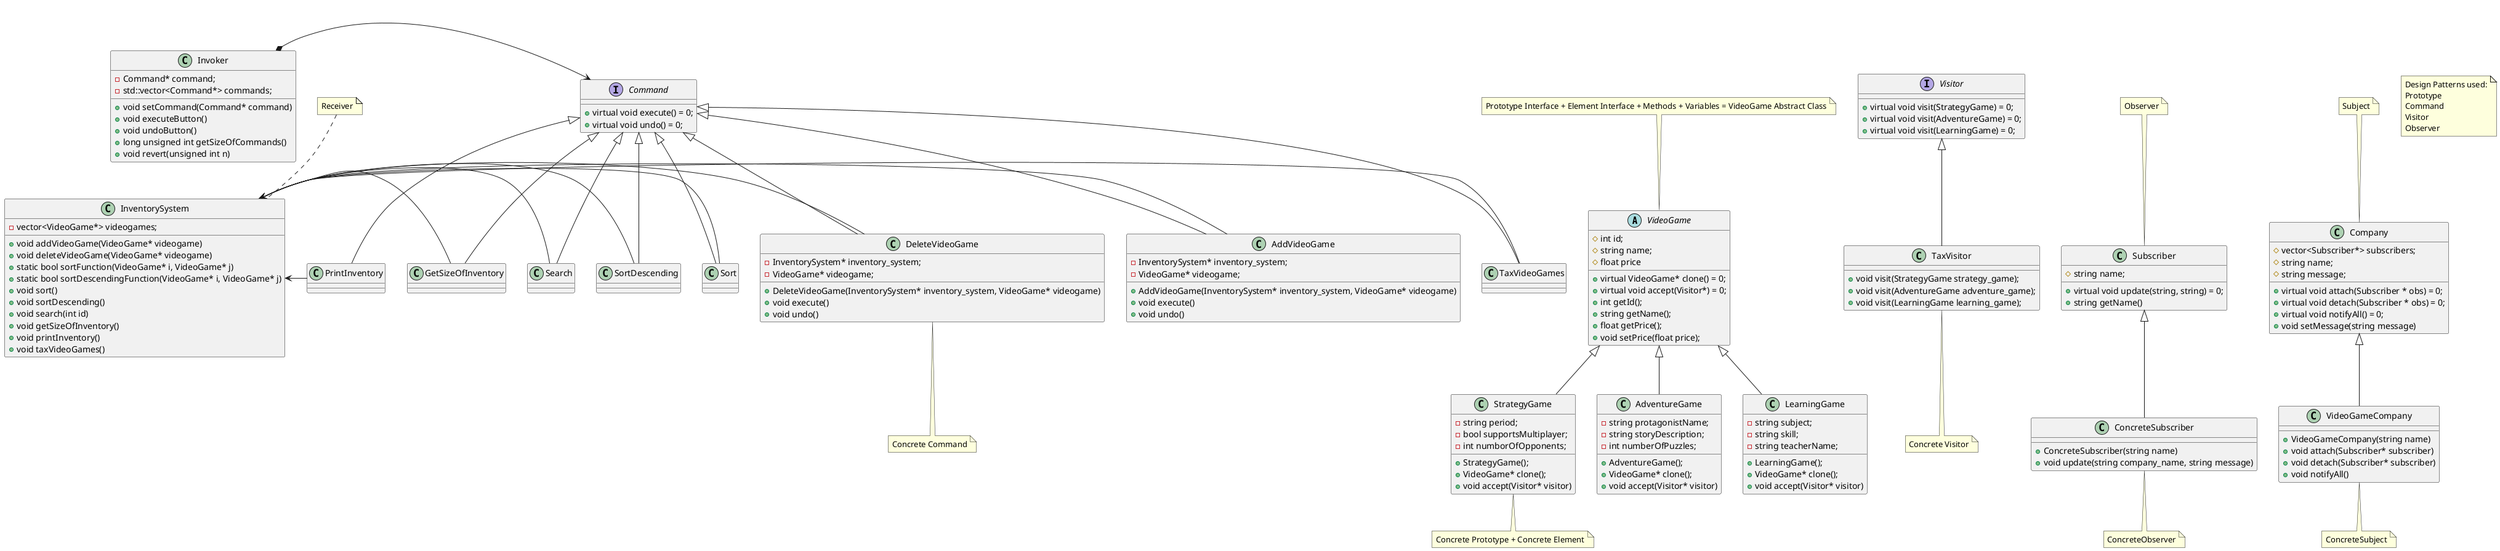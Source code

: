 @startuml

abstract VideoGame {
	+virtual VideoGame* clone() = 0;
	+virtual void accept(Visitor*) = 0;
	+int getId();
	+string getName();
	+float getPrice();
	+void setPrice(float price);
	#int id;
	#string name;
	#float price
}
class StrategyGame {
	+StrategyGame();
	+VideoGame* clone();
	+void accept(Visitor* visitor)
	-string period;
	-bool supportsMultiplayer;
	-int numborOfOpponents;
}
class AdventureGame {
	+AdventureGame();
	+VideoGame* clone();
	+void accept(Visitor* visitor)
	-string protagonistName;
	-string storyDescription;
	-int numberOfPuzzles;
}
class LearningGame {
	+LearningGame();
	+VideoGame* clone();
	+void accept(Visitor* visitor)
	-string subject;
	-string skill;
	-string teacherName;
}
interface Visitor {
	+virtual void visit(StrategyGame) = 0;
	+virtual void visit(AdventureGame) = 0;
	+virtual void visit(LearningGame) = 0;
}
class TaxVisitor {
	+void visit(StrategyGame strategy_game);
	+void visit(AdventureGame adventure_game);
	+void visit(LearningGame learning_game);
}
interface Command {
	+virtual void execute() = 0;
	+virtual void undo() = 0;
}
class InventorySystem {
	+void addVideoGame(VideoGame* videogame)
	+void deleteVideoGame(VideoGame* videogame)
	+static bool sortFunction(VideoGame* i, VideoGame* j)
	+static bool sortDescendingFunction(VideoGame* i, VideoGame* j)
	+void sort()
	+void sortDescending()
	+void search(int id)
	+void getSizeOfInventory()
	+void printInventory()
	+void taxVideoGames()
	-vector<VideoGame*> videogames;
}
class AddVideoGame {
	+AddVideoGame(InventorySystem* inventory_system, VideoGame* videogame)
	+void execute()
	+void undo()
	-InventorySystem* inventory_system;
	-VideoGame* videogame;
}
class DeleteVideoGame {
	+DeleteVideoGame(InventorySystem* inventory_system, VideoGame* videogame)
	+void execute()
	+void undo()
	-InventorySystem* inventory_system;
	-VideoGame* videogame;
}
class Sort {

}
class SortDescending {
	
}
class Search {
	
}
class GetSizeOfInventory {
	
}
class PrintInventory {
	
}
class TaxVideoGames {
	
}
class Invoker {
	+void setCommand(Command* command)
	+void executeButton()
	+void undoButton()
	+long unsigned int getSizeOfCommands()
	+void revert(unsigned int n)
	-Command* command;
	-std::vector<Command*> commands;
}
class Subscriber {
	+virtual void update(string, string) = 0;
	+string getName()
	#string name;
}
class ConcreteSubscriber {
	+ConcreteSubscriber(string name)
	+void update(string company_name, string message)
}
class Company {
	+virtual void attach(Subscriber * obs) = 0;
	+virtual void detach(Subscriber * obs) = 0;
	+virtual void notifyAll() = 0;
	+void setMessage(string message)
	#vector<Subscriber*> subscribers;
	#string name;
	#string message;
}
class VideoGameCompany {
	+VideoGameCompany(string name)
	+void attach(Subscriber* subscriber)
	+void detach(Subscriber* subscriber)
	+void notifyAll()
}

note as Patterns
Design Patterns used:
Prototype
Command
Visitor
Observer
end note

note top of VideoGame : Prototype Interface + Element Interface + Methods + Variables = VideoGame Abstract Class
note bottom of StrategyGame : Concrete Prototype + Concrete Element
note bottom of TaxVisitor : Concrete Visitor
note top of InventorySystem : Receiver
note bottom of DeleteVideoGame : Concrete Command
note top of Subscriber : Observer
note bottom of ConcreteSubscriber : ConcreteObserver
note top of Company : Subject
note bottom of VideoGameCompany : ConcreteSubject

VideoGame <|-- StrategyGame
VideoGame <|-- AdventureGame
VideoGame <|-- LearningGame

Invoker *-> Command
Command <|-- AddVideoGame
Command <|-- DeleteVideoGame
Command <|-- Sort
Command <|-- SortDescending
Command <|-- Search
Command <|-- GetSizeOfInventory
Command <|-- PrintInventory
Command <|-- TaxVideoGames

InventorySystem <- AddVideoGame
InventorySystem <- DeleteVideoGame
InventorySystem <- Sort
InventorySystem <- SortDescending
InventorySystem <- Search
InventorySystem <- GetSizeOfInventory
InventorySystem <- PrintInventory
InventorySystem <- TaxVideoGames

Visitor <|-- TaxVisitor

Subscriber <|-- ConcreteSubscriber
Company <|-- VideoGameCompany



@enduml

